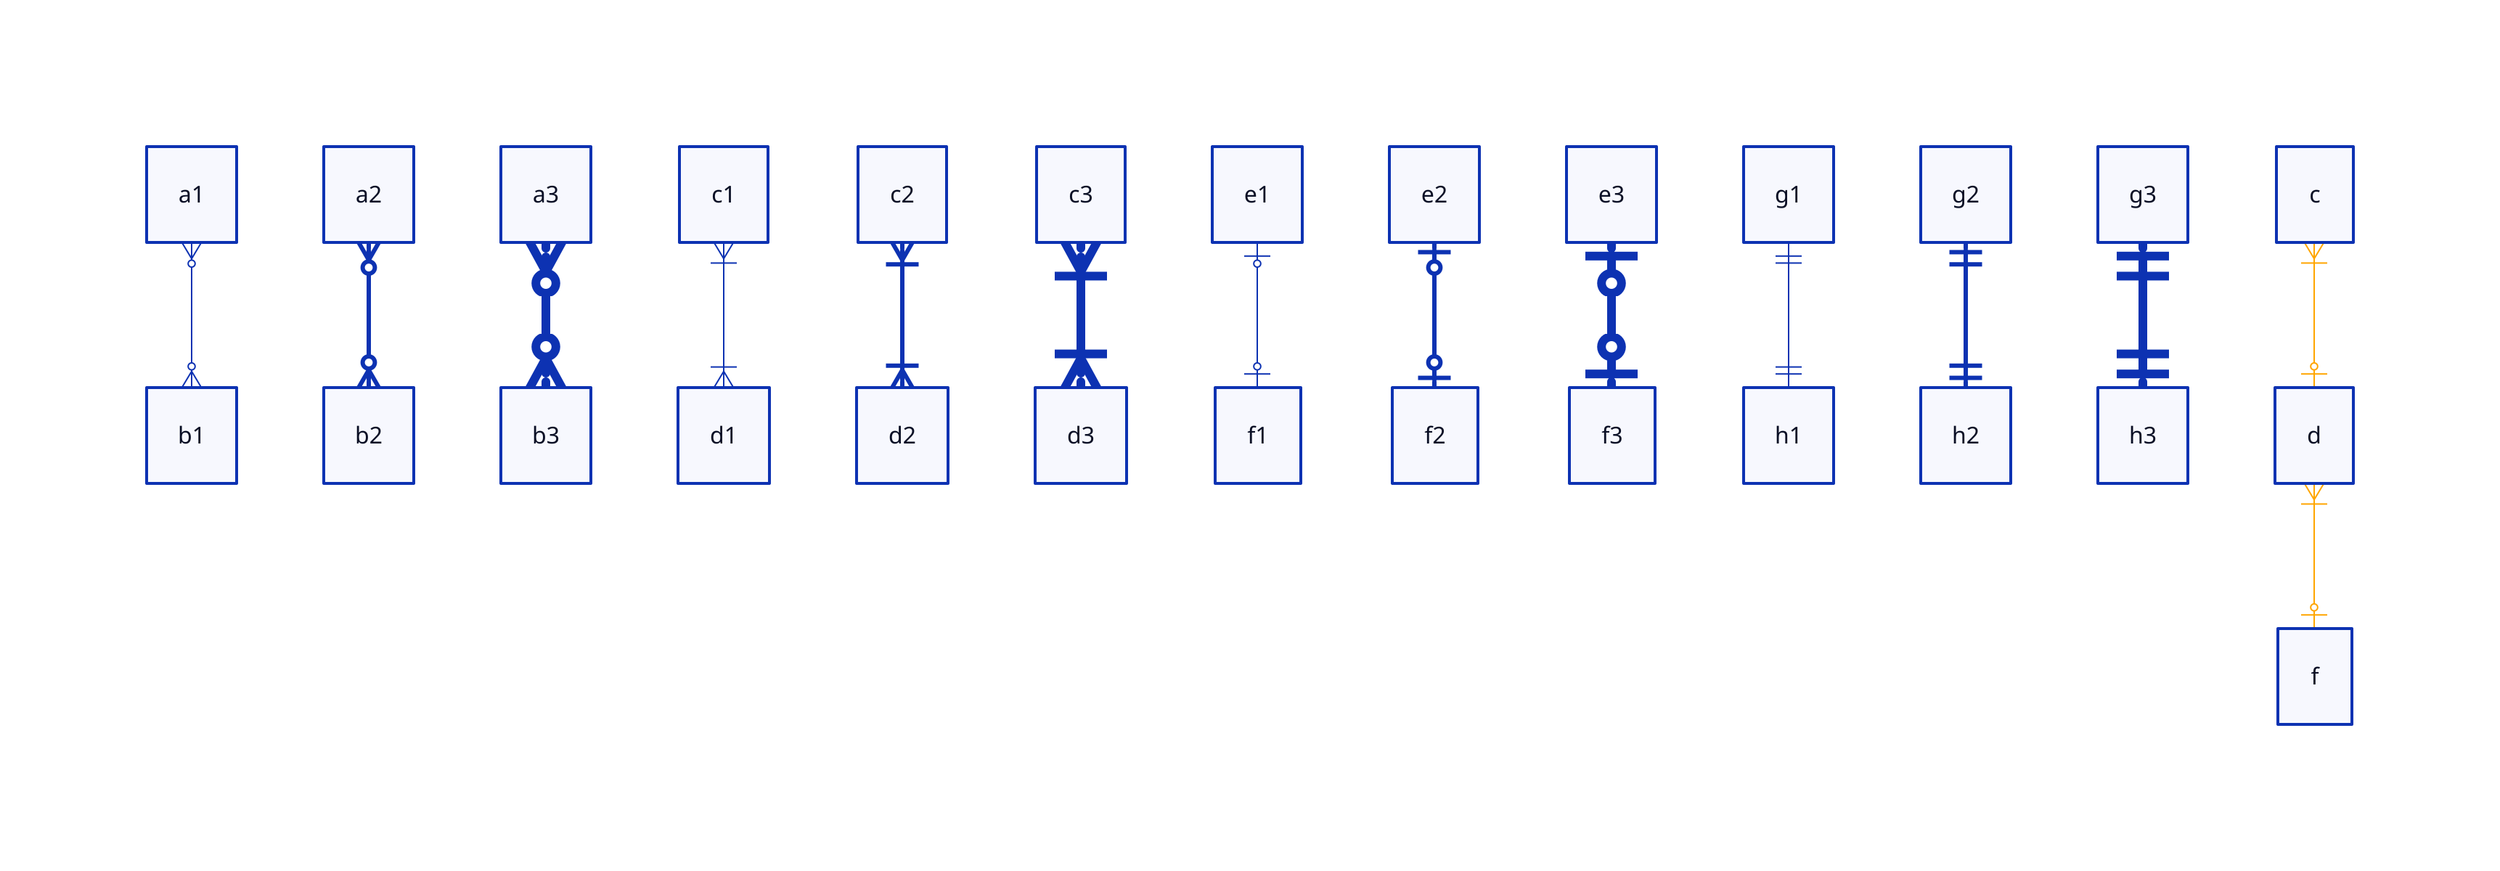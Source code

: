 
a1 <-> b1: {
	style.stroke-width: 1
	source-arrowhead: {
		shape: cf-many
	}
	target-arrowhead: {
		shape: cf-many
	}
}
a2 <-> b2: {
	style.stroke-width: 3
	source-arrowhead: {
		shape: cf-many
	}
	target-arrowhead: {
		shape: cf-many
	}
}
a3 <-> b3: {
	style.stroke-width: 6
	source-arrowhead: {
		shape: cf-many
	}
	target-arrowhead: {
		shape: cf-many
	}
}

c1 <-> d1: {
	style.stroke-width: 1
	source-arrowhead: {
		shape: cf-many-required
	}
	target-arrowhead: {
		shape: cf-many-required
	}
}
c2 <-> d2: {
	style.stroke-width: 3
	source-arrowhead: {
		shape: cf-many-required
	}
	target-arrowhead: {
		shape: cf-many-required
	}
}
c3 <-> d3: {
	style.stroke-width: 6
	source-arrowhead: {
		shape: cf-many-required
	}
	target-arrowhead: {
		shape: cf-many-required
	}
}

e1 <-> f1: {
	style.stroke-width: 1
	source-arrowhead: {
		shape: cf-one
	}
	target-arrowhead: {
		shape: cf-one
	}
}
e2 <-> f2: {
	style.stroke-width: 3
	source-arrowhead: {
		shape: cf-one
	}
	target-arrowhead: {
		shape: cf-one
	}
}
e3 <-> f3: {
	style.stroke-width: 6
	source-arrowhead: {
		shape: cf-one
	}
	target-arrowhead: {
		shape: cf-one
	}
}

g1 <-> h1: {
	style.stroke-width: 1
	source-arrowhead: {
		shape: cf-one-required
	}
	target-arrowhead: {
		shape: cf-one-required
	}
}
g2 <-> h2: {
	style.stroke-width: 3
	source-arrowhead: {
		shape: cf-one-required
	}
	target-arrowhead: {
		shape: cf-one-required
	}
}
g3 <-> h3: {
	style.stroke-width: 6
	source-arrowhead: {
		shape: cf-one-required
	}
	target-arrowhead: {
		shape: cf-one-required
	}
}

c <-> d <-> f: {
	style.stroke-width: 1
	style.stroke: "orange"
	source-arrowhead: {
		shape: cf-many-required
	}
	target-arrowhead: {
		shape: cf-one
	}
}
